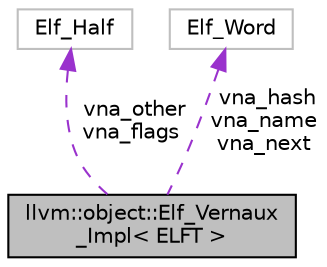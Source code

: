 digraph "llvm::object::Elf_Vernaux_Impl&lt; ELFT &gt;"
{
 // LATEX_PDF_SIZE
  bgcolor="transparent";
  edge [fontname="Helvetica",fontsize="10",labelfontname="Helvetica",labelfontsize="10"];
  node [fontname="Helvetica",fontsize="10",shape=record];
  Node1 [label="llvm::object::Elf_Vernaux\l_Impl\< ELFT \>",height=0.2,width=0.4,color="black", fillcolor="grey75", style="filled", fontcolor="black",tooltip="Elf_Vernaux: This is the structure of auxiliary data in SHT_GNU_verneed section (...."];
  Node2 -> Node1 [dir="back",color="darkorchid3",fontsize="10",style="dashed",label=" vna_other\nvna_flags" ,fontname="Helvetica"];
  Node2 [label="Elf_Half",height=0.2,width=0.4,color="grey75",tooltip=" "];
  Node3 -> Node1 [dir="back",color="darkorchid3",fontsize="10",style="dashed",label=" vna_hash\nvna_name\nvna_next" ,fontname="Helvetica"];
  Node3 [label="Elf_Word",height=0.2,width=0.4,color="grey75",tooltip=" "];
}
